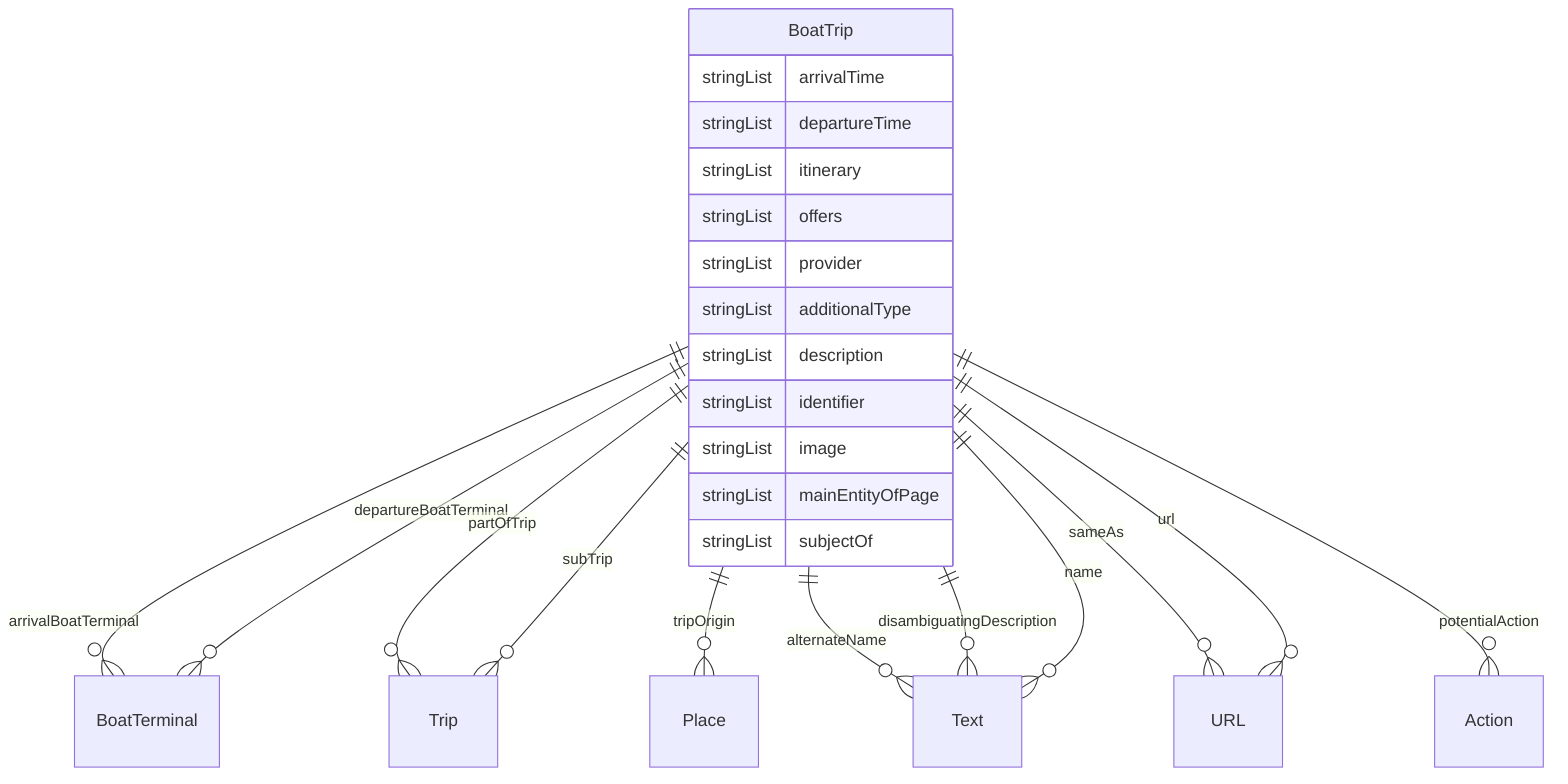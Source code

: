 erDiagram
BoatTrip {
    stringList arrivalTime  
    stringList departureTime  
    stringList itinerary  
    stringList offers  
    stringList provider  
    stringList additionalType  
    stringList description  
    stringList identifier  
    stringList image  
    stringList mainEntityOfPage  
    stringList subjectOf  
}

BoatTrip ||--}o BoatTerminal : "arrivalBoatTerminal"
BoatTrip ||--}o BoatTerminal : "departureBoatTerminal"
BoatTrip ||--}o Trip : "partOfTrip"
BoatTrip ||--}o Trip : "subTrip"
BoatTrip ||--}o Place : "tripOrigin"
BoatTrip ||--}o Text : "alternateName"
BoatTrip ||--}o Text : "disambiguatingDescription"
BoatTrip ||--}o Text : "name"
BoatTrip ||--}o URL : "sameAs"
BoatTrip ||--}o Action : "potentialAction"
BoatTrip ||--}o URL : "url"